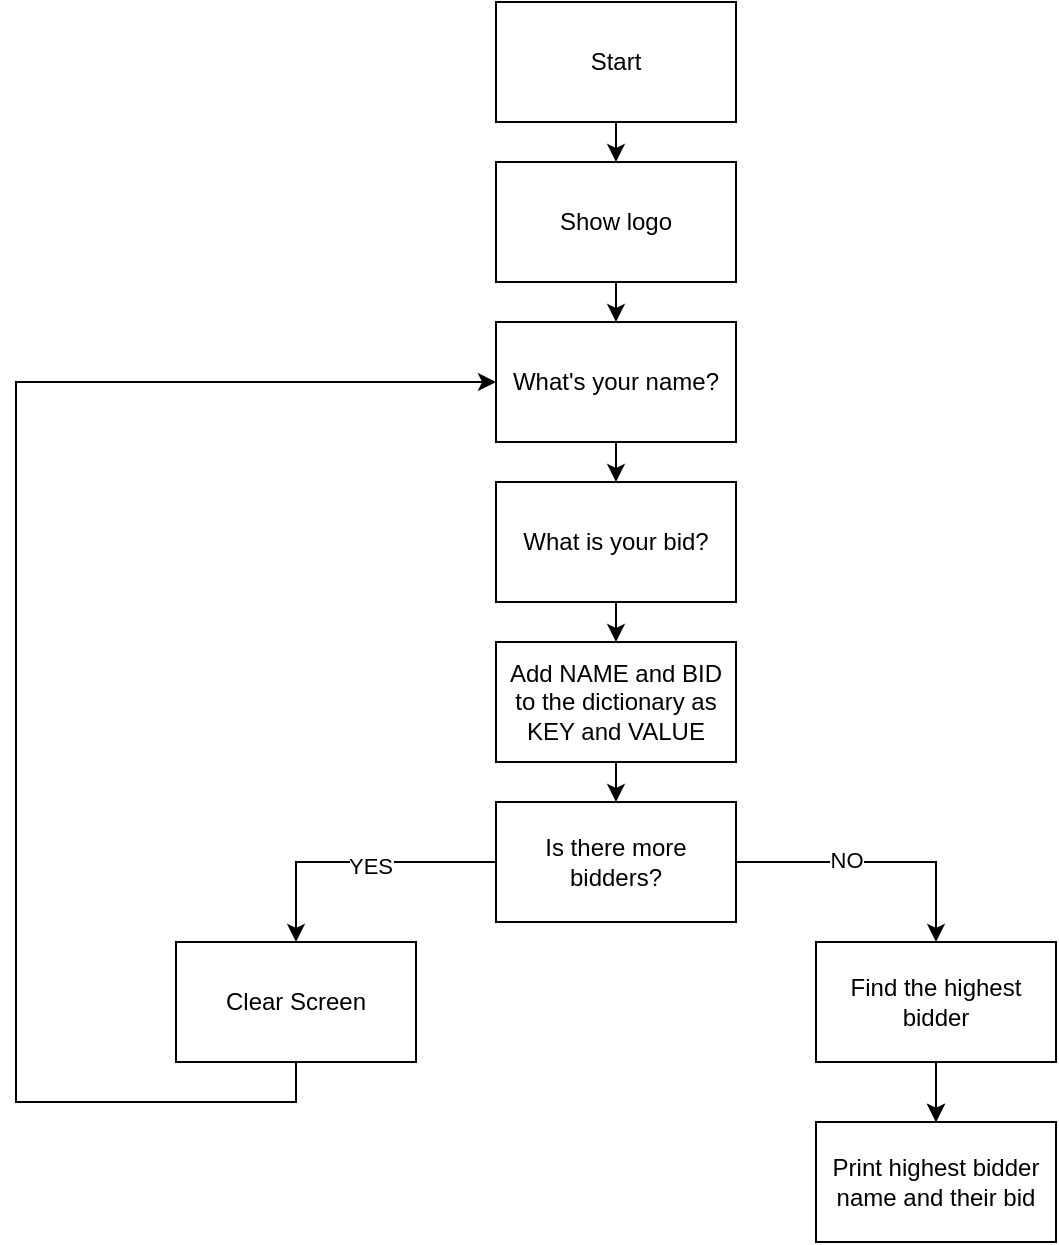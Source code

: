 <mxfile version="22.1.15" type="github">
  <diagram name="Page-1" id="FSXzNiMTiQNtZWCFwnZ4">
    <mxGraphModel dx="792" dy="744" grid="1" gridSize="10" guides="1" tooltips="1" connect="1" arrows="1" fold="1" page="1" pageScale="1" pageWidth="850" pageHeight="1100" math="0" shadow="0">
      <root>
        <mxCell id="0" />
        <mxCell id="1" parent="0" />
        <mxCell id="Ictyso1_DHkath1YfzJb-11" style="edgeStyle=orthogonalEdgeStyle;rounded=0;orthogonalLoop=1;jettySize=auto;html=1;exitX=0.5;exitY=1;exitDx=0;exitDy=0;entryX=0.5;entryY=0;entryDx=0;entryDy=0;" edge="1" parent="1" source="Ictyso1_DHkath1YfzJb-1" target="Ictyso1_DHkath1YfzJb-2">
          <mxGeometry relative="1" as="geometry" />
        </mxCell>
        <mxCell id="Ictyso1_DHkath1YfzJb-1" value="Start" style="rounded=0;whiteSpace=wrap;html=1;" vertex="1" parent="1">
          <mxGeometry x="320" y="80" width="120" height="60" as="geometry" />
        </mxCell>
        <mxCell id="Ictyso1_DHkath1YfzJb-12" style="edgeStyle=orthogonalEdgeStyle;rounded=0;orthogonalLoop=1;jettySize=auto;html=1;exitX=0.5;exitY=1;exitDx=0;exitDy=0;entryX=0.5;entryY=0;entryDx=0;entryDy=0;" edge="1" parent="1" source="Ictyso1_DHkath1YfzJb-2" target="Ictyso1_DHkath1YfzJb-3">
          <mxGeometry relative="1" as="geometry" />
        </mxCell>
        <mxCell id="Ictyso1_DHkath1YfzJb-2" value="Show logo" style="rounded=0;whiteSpace=wrap;html=1;" vertex="1" parent="1">
          <mxGeometry x="320" y="160" width="120" height="60" as="geometry" />
        </mxCell>
        <mxCell id="Ictyso1_DHkath1YfzJb-13" style="edgeStyle=orthogonalEdgeStyle;rounded=0;orthogonalLoop=1;jettySize=auto;html=1;exitX=0.5;exitY=1;exitDx=0;exitDy=0;entryX=0.5;entryY=0;entryDx=0;entryDy=0;" edge="1" parent="1" source="Ictyso1_DHkath1YfzJb-3" target="Ictyso1_DHkath1YfzJb-5">
          <mxGeometry relative="1" as="geometry" />
        </mxCell>
        <mxCell id="Ictyso1_DHkath1YfzJb-3" value="What&#39;s your name?" style="rounded=0;whiteSpace=wrap;html=1;" vertex="1" parent="1">
          <mxGeometry x="320" y="240" width="120" height="60" as="geometry" />
        </mxCell>
        <mxCell id="Ictyso1_DHkath1YfzJb-14" style="edgeStyle=orthogonalEdgeStyle;rounded=0;orthogonalLoop=1;jettySize=auto;html=1;exitX=0.5;exitY=1;exitDx=0;exitDy=0;entryX=0.5;entryY=0;entryDx=0;entryDy=0;" edge="1" parent="1" source="Ictyso1_DHkath1YfzJb-5" target="Ictyso1_DHkath1YfzJb-6">
          <mxGeometry relative="1" as="geometry" />
        </mxCell>
        <mxCell id="Ictyso1_DHkath1YfzJb-5" value="What is your bid?" style="rounded=0;whiteSpace=wrap;html=1;" vertex="1" parent="1">
          <mxGeometry x="320" y="320" width="120" height="60" as="geometry" />
        </mxCell>
        <mxCell id="Ictyso1_DHkath1YfzJb-15" style="edgeStyle=orthogonalEdgeStyle;rounded=0;orthogonalLoop=1;jettySize=auto;html=1;exitX=0.5;exitY=1;exitDx=0;exitDy=0;entryX=0.5;entryY=0;entryDx=0;entryDy=0;" edge="1" parent="1" source="Ictyso1_DHkath1YfzJb-6" target="Ictyso1_DHkath1YfzJb-7">
          <mxGeometry relative="1" as="geometry" />
        </mxCell>
        <mxCell id="Ictyso1_DHkath1YfzJb-6" value="Add NAME and BID to the dictionary as KEY and VALUE" style="rounded=0;whiteSpace=wrap;html=1;" vertex="1" parent="1">
          <mxGeometry x="320" y="400" width="120" height="60" as="geometry" />
        </mxCell>
        <mxCell id="Ictyso1_DHkath1YfzJb-16" style="edgeStyle=orthogonalEdgeStyle;rounded=0;orthogonalLoop=1;jettySize=auto;html=1;exitX=0;exitY=0.5;exitDx=0;exitDy=0;entryX=0.5;entryY=0;entryDx=0;entryDy=0;" edge="1" parent="1" source="Ictyso1_DHkath1YfzJb-7" target="Ictyso1_DHkath1YfzJb-8">
          <mxGeometry relative="1" as="geometry" />
        </mxCell>
        <mxCell id="Ictyso1_DHkath1YfzJb-21" value="YES" style="edgeLabel;html=1;align=center;verticalAlign=middle;resizable=0;points=[];" vertex="1" connectable="0" parent="Ictyso1_DHkath1YfzJb-16">
          <mxGeometry x="-0.1" y="2" relative="1" as="geometry">
            <mxPoint as="offset" />
          </mxGeometry>
        </mxCell>
        <mxCell id="Ictyso1_DHkath1YfzJb-17" style="edgeStyle=orthogonalEdgeStyle;rounded=0;orthogonalLoop=1;jettySize=auto;html=1;exitX=1;exitY=0.5;exitDx=0;exitDy=0;entryX=0.5;entryY=0;entryDx=0;entryDy=0;" edge="1" parent="1" source="Ictyso1_DHkath1YfzJb-7" target="Ictyso1_DHkath1YfzJb-9">
          <mxGeometry relative="1" as="geometry" />
        </mxCell>
        <mxCell id="Ictyso1_DHkath1YfzJb-22" value="NO" style="edgeLabel;html=1;align=center;verticalAlign=middle;resizable=0;points=[];" vertex="1" connectable="0" parent="Ictyso1_DHkath1YfzJb-17">
          <mxGeometry x="-0.214" y="1" relative="1" as="geometry">
            <mxPoint as="offset" />
          </mxGeometry>
        </mxCell>
        <mxCell id="Ictyso1_DHkath1YfzJb-7" value="Is there more bidders?" style="rounded=0;whiteSpace=wrap;html=1;" vertex="1" parent="1">
          <mxGeometry x="320" y="480" width="120" height="60" as="geometry" />
        </mxCell>
        <mxCell id="Ictyso1_DHkath1YfzJb-20" style="edgeStyle=orthogonalEdgeStyle;rounded=0;orthogonalLoop=1;jettySize=auto;html=1;exitX=0.5;exitY=1;exitDx=0;exitDy=0;entryX=0;entryY=0.5;entryDx=0;entryDy=0;" edge="1" parent="1" source="Ictyso1_DHkath1YfzJb-8" target="Ictyso1_DHkath1YfzJb-3">
          <mxGeometry relative="1" as="geometry">
            <Array as="points">
              <mxPoint x="220" y="630" />
              <mxPoint x="80" y="630" />
              <mxPoint x="80" y="270" />
            </Array>
          </mxGeometry>
        </mxCell>
        <mxCell id="Ictyso1_DHkath1YfzJb-8" value="Clear Screen" style="rounded=0;whiteSpace=wrap;html=1;" vertex="1" parent="1">
          <mxGeometry x="160" y="550" width="120" height="60" as="geometry" />
        </mxCell>
        <mxCell id="Ictyso1_DHkath1YfzJb-18" value="" style="edgeStyle=orthogonalEdgeStyle;rounded=0;orthogonalLoop=1;jettySize=auto;html=1;" edge="1" parent="1" source="Ictyso1_DHkath1YfzJb-9" target="Ictyso1_DHkath1YfzJb-10">
          <mxGeometry relative="1" as="geometry" />
        </mxCell>
        <mxCell id="Ictyso1_DHkath1YfzJb-19" style="edgeStyle=orthogonalEdgeStyle;rounded=0;orthogonalLoop=1;jettySize=auto;html=1;exitX=0.5;exitY=1;exitDx=0;exitDy=0;" edge="1" parent="1" source="Ictyso1_DHkath1YfzJb-9" target="Ictyso1_DHkath1YfzJb-10">
          <mxGeometry relative="1" as="geometry" />
        </mxCell>
        <mxCell id="Ictyso1_DHkath1YfzJb-9" value="Find the highest bidder" style="rounded=0;whiteSpace=wrap;html=1;" vertex="1" parent="1">
          <mxGeometry x="480" y="550" width="120" height="60" as="geometry" />
        </mxCell>
        <mxCell id="Ictyso1_DHkath1YfzJb-10" value="Print highest bidder name and their bid" style="rounded=0;whiteSpace=wrap;html=1;" vertex="1" parent="1">
          <mxGeometry x="480" y="640" width="120" height="60" as="geometry" />
        </mxCell>
      </root>
    </mxGraphModel>
  </diagram>
</mxfile>
